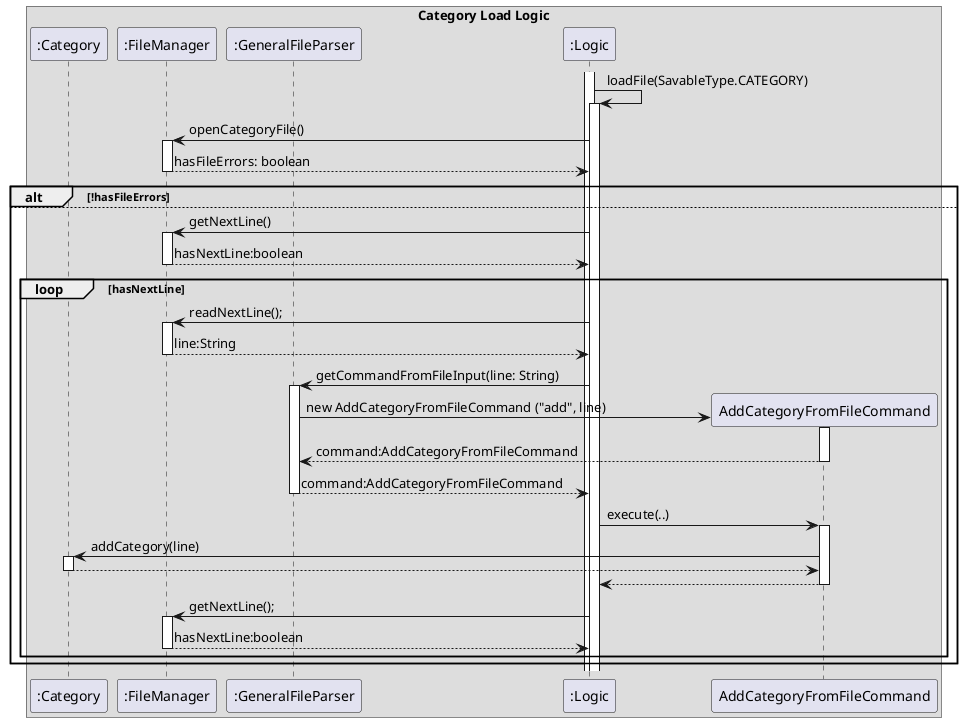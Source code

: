 @startuml

box Category Load Logic

participant ":Category" as category
participant ":FileManager" as fileManager
participant ":GeneralFileParser" as generalFileParser
participant ":Logic" as logic

activate logic
logic -> logic: loadFile(SavableType.CATEGORY)
activate logic
logic -> fileManager: openCategoryFile()
activate fileManager
fileManager -[dashed]-> logic: hasFileErrors: boolean
deactivate fileManager
    alt !hasFileErrors
    else
        logic -> fileManager : getNextLine()
        activate fileManager
        fileManager -[dashed]-> logic : hasNextLine:boolean
        deactivate fileManager
        loop hasNextLine
            logic -> fileManager : readNextLine();
            activate fileManager
            fileManager -[dashed]-> logic : line:String
            deactivate fileManager
            logic -> generalFileParser : getCommandFromFileInput(line: String)
            activate generalFileParser
            create AddCategoryFromFileCommand
            generalFileParser -> AddCategoryFromFileCommand: new AddCategoryFromFileCommand ("add", line)
            activate AddCategoryFromFileCommand
            AddCategoryFromFileCommand --> generalFileParser: command:AddCategoryFromFileCommand
            deactivate AddCategoryFromFileCommand
            generalFileParser --> logic : command:AddCategoryFromFileCommand
            deactivate generalFileParser
            logic -> AddCategoryFromFileCommand : execute(..)
            activate AddCategoryFromFileCommand
            AddCategoryFromFileCommand -> category : addCategory(line)
            activate category
            category -[dashed]-> AddCategoryFromFileCommand
            deactivate
            AddCategoryFromFileCommand -[dashed]-> logic
            deactivate AddCategoryFromFileCommand
            logic -> fileManager : getNextLine();
            activate fileManager
            fileManager -[dashed]-> logic : hasNextLine:boolean
            deactivate fileManager

        end
    end
end box
@enduml
